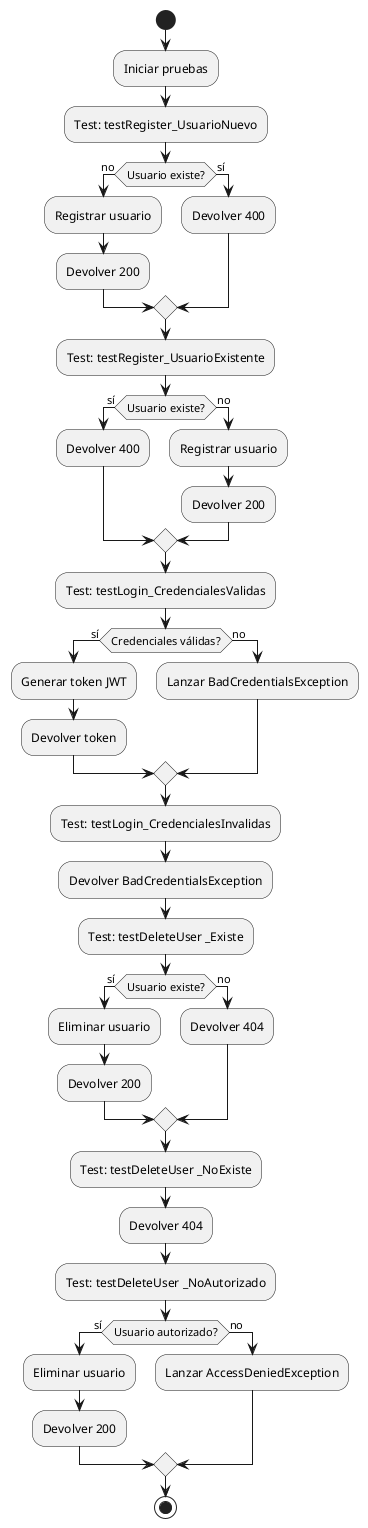 @startuml
start

:Iniciar pruebas;

:Test: testRegister_UsuarioNuevo;
if (Usuario existe?) then (no)
    :Registrar usuario;
    :Devolver 200;
else (sí)
    :Devolver 400;
endif

:Test: testRegister_UsuarioExistente;
if (Usuario existe?) then (sí)
    :Devolver 400;
else (no)
    :Registrar usuario;
    :Devolver 200;
endif

:Test: testLogin_CredencialesValidas;
if (Credenciales válidas?) then (sí)
    :Generar token JWT;
    :Devolver token;
else (no)
    :Lanzar BadCredentialsException;
endif

:Test: testLogin_CredencialesInvalidas;
:Devolver BadCredentialsException;

:Test: testDeleteUser _Existe;
if (Usuario existe?) then (sí)
    :Eliminar usuario;
    :Devolver 200;
else (no)
    :Devolver 404;
endif

:Test: testDeleteUser _NoExiste;
:Devolver 404;

:Test: testDeleteUser _NoAutorizado;
if (Usuario autorizado?) then (sí)
    :Eliminar usuario;
    :Devolver 200;
else (no)
    :Lanzar AccessDeniedException;
endif

stop
@enduml